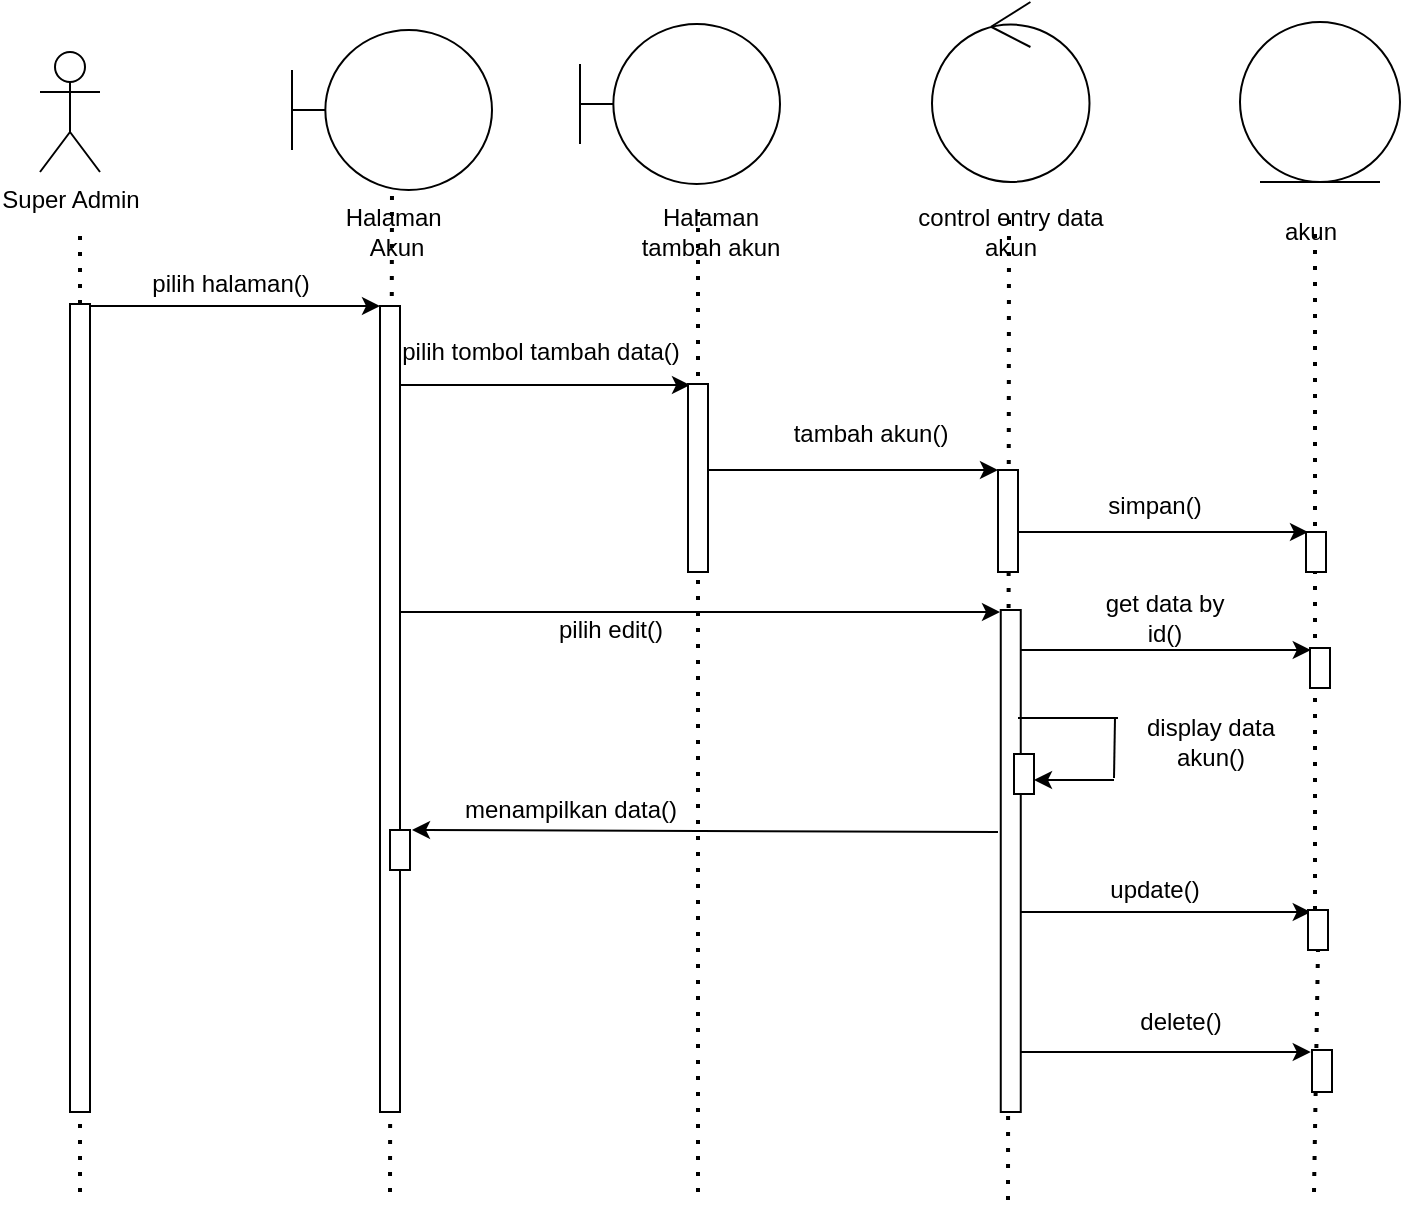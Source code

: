 <mxfile version="17.4.2" type="device"><diagram id="CYU599gI4RkYDzXrPOd1" name="Page-1"><mxGraphModel dx="868" dy="482" grid="1" gridSize="10" guides="1" tooltips="1" connect="1" arrows="1" fold="1" page="1" pageScale="1" pageWidth="850" pageHeight="1100" math="0" shadow="0"><root><mxCell id="0"/><mxCell id="1" parent="0"/><mxCell id="XRW6rpqDSACsXPOdKPbZ-31" value="" style="endArrow=none;dashed=1;html=1;dashPattern=1 3;strokeWidth=2;rounded=0;entryX=0.5;entryY=0.988;entryDx=0;entryDy=0;entryPerimeter=0;startArrow=none;" edge="1" parent="1" source="XRW6rpqDSACsXPOdKPbZ-46"><mxGeometry width="50" height="50" relative="1" as="geometry"><mxPoint x="737" y="670" as="sourcePoint"/><mxPoint x="737.5" y="195.52" as="targetPoint"/></mxGeometry></mxCell><mxCell id="XRW6rpqDSACsXPOdKPbZ-21" value="" style="endArrow=none;dashed=1;html=1;dashPattern=1 3;strokeWidth=2;rounded=0;entryX=0.5;entryY=0.988;entryDx=0;entryDy=0;entryPerimeter=0;" edge="1" parent="1"><mxGeometry width="50" height="50" relative="1" as="geometry"><mxPoint x="584" y="684" as="sourcePoint"/><mxPoint x="584.5" y="192.52" as="targetPoint"/></mxGeometry></mxCell><mxCell id="XRW6rpqDSACsXPOdKPbZ-17" value="" style="endArrow=none;dashed=1;html=1;dashPattern=1 3;strokeWidth=2;rounded=0;entryX=0.5;entryY=0.988;entryDx=0;entryDy=0;entryPerimeter=0;" edge="1" parent="1"><mxGeometry width="50" height="50" relative="1" as="geometry"><mxPoint x="429" y="680" as="sourcePoint"/><mxPoint x="429" y="190.0" as="targetPoint"/></mxGeometry></mxCell><mxCell id="XRW6rpqDSACsXPOdKPbZ-16" value="" style="endArrow=none;dashed=1;html=1;dashPattern=1 3;strokeWidth=2;rounded=0;entryX=0.5;entryY=0.988;entryDx=0;entryDy=0;entryPerimeter=0;" edge="1" parent="1" target="XRW6rpqDSACsXPOdKPbZ-5"><mxGeometry width="50" height="50" relative="1" as="geometry"><mxPoint x="275" y="680" as="sourcePoint"/><mxPoint x="275" y="200" as="targetPoint"/></mxGeometry></mxCell><mxCell id="XRW6rpqDSACsXPOdKPbZ-1" value="Super Admin" style="shape=umlActor;verticalLabelPosition=bottom;verticalAlign=top;html=1;outlineConnect=0;" vertex="1" parent="1"><mxGeometry x="100" y="110" width="30" height="60" as="geometry"/></mxCell><mxCell id="XRW6rpqDSACsXPOdKPbZ-5" value="" style="shape=umlBoundary;whiteSpace=wrap;html=1;" vertex="1" parent="1"><mxGeometry x="226" y="99" width="100" height="80" as="geometry"/></mxCell><mxCell id="XRW6rpqDSACsXPOdKPbZ-6" value="" style="shape=umlBoundary;whiteSpace=wrap;html=1;" vertex="1" parent="1"><mxGeometry x="370" y="96" width="100" height="80" as="geometry"/></mxCell><mxCell id="XRW6rpqDSACsXPOdKPbZ-7" value="" style="endArrow=none;dashed=1;html=1;dashPattern=1 3;strokeWidth=2;rounded=0;startArrow=none;" edge="1" parent="1" source="XRW6rpqDSACsXPOdKPbZ-8"><mxGeometry width="50" height="50" relative="1" as="geometry"><mxPoint x="120" y="624" as="sourcePoint"/><mxPoint x="120" y="200" as="targetPoint"/></mxGeometry></mxCell><mxCell id="XRW6rpqDSACsXPOdKPbZ-8" value="" style="html=1;points=[];perimeter=orthogonalPerimeter;" vertex="1" parent="1"><mxGeometry x="115" y="236" width="10" height="404" as="geometry"/></mxCell><mxCell id="XRW6rpqDSACsXPOdKPbZ-9" value="" style="endArrow=none;dashed=1;html=1;dashPattern=1 3;strokeWidth=2;rounded=0;" edge="1" parent="1" target="XRW6rpqDSACsXPOdKPbZ-8"><mxGeometry width="50" height="50" relative="1" as="geometry"><mxPoint x="120" y="680" as="sourcePoint"/><mxPoint x="120" y="200" as="targetPoint"/></mxGeometry></mxCell><mxCell id="XRW6rpqDSACsXPOdKPbZ-10" value="" style="endArrow=classic;html=1;rounded=0;" edge="1" parent="1"><mxGeometry width="50" height="50" relative="1" as="geometry"><mxPoint x="125" y="237" as="sourcePoint"/><mxPoint x="270" y="237" as="targetPoint"/></mxGeometry></mxCell><mxCell id="XRW6rpqDSACsXPOdKPbZ-11" value="" style="html=1;points=[];perimeter=orthogonalPerimeter;" vertex="1" parent="1"><mxGeometry x="270" y="237" width="10" height="403" as="geometry"/></mxCell><mxCell id="XRW6rpqDSACsXPOdKPbZ-12" value="pilih halaman()" style="text;html=1;resizable=0;autosize=1;align=center;verticalAlign=middle;points=[];fillColor=none;strokeColor=none;rounded=0;" vertex="1" parent="1"><mxGeometry x="150" y="216" width="90" height="20" as="geometry"/></mxCell><mxCell id="XRW6rpqDSACsXPOdKPbZ-13" value="" style="endArrow=classic;html=1;rounded=0;" edge="1" parent="1"><mxGeometry width="50" height="50" relative="1" as="geometry"><mxPoint x="280" y="276.5" as="sourcePoint"/><mxPoint x="425" y="276.5" as="targetPoint"/></mxGeometry></mxCell><mxCell id="XRW6rpqDSACsXPOdKPbZ-14" value="pilih tombol tambah data()" style="text;html=1;resizable=0;autosize=1;align=center;verticalAlign=middle;points=[];fillColor=none;strokeColor=none;rounded=0;" vertex="1" parent="1"><mxGeometry x="275" y="250" width="150" height="20" as="geometry"/></mxCell><mxCell id="XRW6rpqDSACsXPOdKPbZ-15" value="" style="html=1;points=[];perimeter=orthogonalPerimeter;" vertex="1" parent="1"><mxGeometry x="424" y="276" width="10" height="94" as="geometry"/></mxCell><mxCell id="XRW6rpqDSACsXPOdKPbZ-18" value="" style="endArrow=classic;html=1;rounded=0;" edge="1" parent="1"><mxGeometry width="50" height="50" relative="1" as="geometry"><mxPoint x="434" y="319" as="sourcePoint"/><mxPoint x="579" y="319" as="targetPoint"/></mxGeometry></mxCell><mxCell id="XRW6rpqDSACsXPOdKPbZ-19" value="" style="html=1;points=[];perimeter=orthogonalPerimeter;" vertex="1" parent="1"><mxGeometry x="579" y="319" width="10" height="51" as="geometry"/></mxCell><mxCell id="XRW6rpqDSACsXPOdKPbZ-23" value="" style="ellipse;shape=umlControl;whiteSpace=wrap;html=1;" vertex="1" parent="1"><mxGeometry x="546" y="85" width="78.75" height="90" as="geometry"/></mxCell><mxCell id="XRW6rpqDSACsXPOdKPbZ-24" value="Halaman&amp;nbsp;&lt;br&gt;Akun" style="text;html=1;resizable=0;autosize=1;align=center;verticalAlign=middle;points=[];fillColor=none;strokeColor=none;rounded=0;" vertex="1" parent="1"><mxGeometry x="243" y="185" width="70" height="30" as="geometry"/></mxCell><mxCell id="XRW6rpqDSACsXPOdKPbZ-25" value="Halaman&lt;br&gt;tambah akun" style="text;html=1;resizable=0;autosize=1;align=center;verticalAlign=middle;points=[];fillColor=none;strokeColor=none;rounded=0;" vertex="1" parent="1"><mxGeometry x="395" y="185" width="80" height="30" as="geometry"/></mxCell><mxCell id="XRW6rpqDSACsXPOdKPbZ-26" value="control entry data&lt;br&gt;akun" style="text;html=1;resizable=0;autosize=1;align=center;verticalAlign=middle;points=[];fillColor=none;strokeColor=none;rounded=0;" vertex="1" parent="1"><mxGeometry x="530" y="185" width="110" height="30" as="geometry"/></mxCell><mxCell id="XRW6rpqDSACsXPOdKPbZ-27" value="tambah akun()" style="text;html=1;resizable=0;autosize=1;align=center;verticalAlign=middle;points=[];fillColor=none;strokeColor=none;rounded=0;" vertex="1" parent="1"><mxGeometry x="470" y="291" width="90" height="20" as="geometry"/></mxCell><mxCell id="XRW6rpqDSACsXPOdKPbZ-28" value="" style="endArrow=classic;html=1;rounded=0;" edge="1" parent="1"><mxGeometry width="50" height="50" relative="1" as="geometry"><mxPoint x="589" y="350" as="sourcePoint"/><mxPoint x="734" y="350" as="targetPoint"/></mxGeometry></mxCell><mxCell id="XRW6rpqDSACsXPOdKPbZ-29" value="" style="html=1;points=[];perimeter=orthogonalPerimeter;" vertex="1" parent="1"><mxGeometry x="733" y="350" width="10" height="20" as="geometry"/></mxCell><mxCell id="XRW6rpqDSACsXPOdKPbZ-32" value="" style="ellipse;shape=umlEntity;whiteSpace=wrap;html=1;" vertex="1" parent="1"><mxGeometry x="700" y="95" width="80" height="80" as="geometry"/></mxCell><mxCell id="XRW6rpqDSACsXPOdKPbZ-33" value="akun" style="text;html=1;resizable=0;autosize=1;align=center;verticalAlign=middle;points=[];fillColor=none;strokeColor=none;rounded=0;" vertex="1" parent="1"><mxGeometry x="715" y="190" width="40" height="20" as="geometry"/></mxCell><mxCell id="XRW6rpqDSACsXPOdKPbZ-34" value="" style="endArrow=classic;html=1;rounded=0;" edge="1" parent="1"><mxGeometry width="50" height="50" relative="1" as="geometry"><mxPoint x="280" y="390" as="sourcePoint"/><mxPoint x="580" y="390" as="targetPoint"/></mxGeometry></mxCell><mxCell id="XRW6rpqDSACsXPOdKPbZ-35" value="" style="html=1;points=[];perimeter=orthogonalPerimeter;" vertex="1" parent="1"><mxGeometry x="580.38" y="389" width="10" height="251" as="geometry"/></mxCell><mxCell id="XRW6rpqDSACsXPOdKPbZ-36" value="simpan()" style="text;html=1;resizable=0;autosize=1;align=center;verticalAlign=middle;points=[];fillColor=none;strokeColor=none;rounded=0;" vertex="1" parent="1"><mxGeometry x="626.75" y="327" width="60" height="20" as="geometry"/></mxCell><mxCell id="XRW6rpqDSACsXPOdKPbZ-37" value="pilih edit()" style="text;html=1;resizable=0;autosize=1;align=center;verticalAlign=middle;points=[];fillColor=none;strokeColor=none;rounded=0;" vertex="1" parent="1"><mxGeometry x="350" y="389" width="70" height="20" as="geometry"/></mxCell><mxCell id="XRW6rpqDSACsXPOdKPbZ-38" value="" style="endArrow=classic;html=1;rounded=0;" edge="1" parent="1"><mxGeometry width="50" height="50" relative="1" as="geometry"><mxPoint x="590.38" y="409" as="sourcePoint"/><mxPoint x="735.38" y="409" as="targetPoint"/></mxGeometry></mxCell><mxCell id="XRW6rpqDSACsXPOdKPbZ-39" value="" style="html=1;points=[];perimeter=orthogonalPerimeter;" vertex="1" parent="1"><mxGeometry x="735" y="408" width="10" height="20" as="geometry"/></mxCell><mxCell id="XRW6rpqDSACsXPOdKPbZ-40" value="get data by&lt;br&gt;id()" style="text;html=1;resizable=0;autosize=1;align=center;verticalAlign=middle;points=[];fillColor=none;strokeColor=none;rounded=0;" vertex="1" parent="1"><mxGeometry x="626.75" y="378" width="70" height="30" as="geometry"/></mxCell><mxCell id="XRW6rpqDSACsXPOdKPbZ-41" value="" style="html=1;points=[];perimeter=orthogonalPerimeter;" vertex="1" parent="1"><mxGeometry x="587" y="461" width="10" height="20" as="geometry"/></mxCell><mxCell id="XRW6rpqDSACsXPOdKPbZ-42" value="" style="endArrow=none;html=1;rounded=0;endFill=0;startArrow=classic;startFill=1;exitX=1.1;exitY=0;exitDx=0;exitDy=0;exitPerimeter=0;" edge="1" parent="1" source="XRW6rpqDSACsXPOdKPbZ-43"><mxGeometry width="50" height="50" relative="1" as="geometry"><mxPoint x="310" y="510" as="sourcePoint"/><mxPoint x="579" y="500" as="targetPoint"/></mxGeometry></mxCell><mxCell id="XRW6rpqDSACsXPOdKPbZ-43" value="" style="html=1;points=[];perimeter=orthogonalPerimeter;" vertex="1" parent="1"><mxGeometry x="275" y="499" width="10" height="20" as="geometry"/></mxCell><mxCell id="XRW6rpqDSACsXPOdKPbZ-44" value="menampilkan data()" style="text;html=1;resizable=0;autosize=1;align=center;verticalAlign=middle;points=[];fillColor=none;strokeColor=none;rounded=0;" vertex="1" parent="1"><mxGeometry x="305" y="479" width="120" height="20" as="geometry"/></mxCell><mxCell id="XRW6rpqDSACsXPOdKPbZ-45" value="" style="endArrow=classic;html=1;rounded=0;" edge="1" parent="1"><mxGeometry width="50" height="50" relative="1" as="geometry"><mxPoint x="590.38" y="540" as="sourcePoint"/><mxPoint x="735.38" y="540" as="targetPoint"/></mxGeometry></mxCell><mxCell id="XRW6rpqDSACsXPOdKPbZ-46" value="" style="html=1;points=[];perimeter=orthogonalPerimeter;" vertex="1" parent="1"><mxGeometry x="734" y="539" width="10" height="20" as="geometry"/></mxCell><mxCell id="XRW6rpqDSACsXPOdKPbZ-47" value="" style="endArrow=none;dashed=1;html=1;dashPattern=1 3;strokeWidth=2;rounded=0;entryX=0.5;entryY=0.988;entryDx=0;entryDy=0;entryPerimeter=0;" edge="1" parent="1" target="XRW6rpqDSACsXPOdKPbZ-46"><mxGeometry width="50" height="50" relative="1" as="geometry"><mxPoint x="737" y="680" as="sourcePoint"/><mxPoint x="737.5" y="195.52" as="targetPoint"/></mxGeometry></mxCell><mxCell id="XRW6rpqDSACsXPOdKPbZ-48" value="update()" style="text;html=1;resizable=0;autosize=1;align=center;verticalAlign=middle;points=[];fillColor=none;strokeColor=none;rounded=0;" vertex="1" parent="1"><mxGeometry x="626.75" y="519" width="60" height="20" as="geometry"/></mxCell><mxCell id="XRW6rpqDSACsXPOdKPbZ-49" value="" style="endArrow=classic;html=1;rounded=0;" edge="1" parent="1"><mxGeometry width="50" height="50" relative="1" as="geometry"><mxPoint x="590.38" y="610" as="sourcePoint"/><mxPoint x="735.38" y="610" as="targetPoint"/></mxGeometry></mxCell><mxCell id="XRW6rpqDSACsXPOdKPbZ-52" value="" style="html=1;points=[];perimeter=orthogonalPerimeter;" vertex="1" parent="1"><mxGeometry x="736" y="609" width="10" height="21" as="geometry"/></mxCell><mxCell id="XRW6rpqDSACsXPOdKPbZ-53" value="delete()" style="text;html=1;resizable=0;autosize=1;align=center;verticalAlign=middle;points=[];fillColor=none;strokeColor=none;rounded=0;" vertex="1" parent="1"><mxGeometry x="640" y="585" width="60" height="20" as="geometry"/></mxCell><mxCell id="XRW6rpqDSACsXPOdKPbZ-55" value="" style="endArrow=classic;html=1;rounded=0;entryX=1.3;entryY=0.45;entryDx=0;entryDy=0;entryPerimeter=0;" edge="1" parent="1"><mxGeometry width="50" height="50" relative="1" as="geometry"><mxPoint x="637" y="474" as="sourcePoint"/><mxPoint x="597" y="474" as="targetPoint"/></mxGeometry></mxCell><mxCell id="XRW6rpqDSACsXPOdKPbZ-56" value="" style="endArrow=none;html=1;rounded=0;" edge="1" parent="1"><mxGeometry width="50" height="50" relative="1" as="geometry"><mxPoint x="589" y="443" as="sourcePoint"/><mxPoint x="639" y="443" as="targetPoint"/></mxGeometry></mxCell><mxCell id="XRW6rpqDSACsXPOdKPbZ-57" value="" style="endArrow=none;html=1;rounded=0;" edge="1" parent="1"><mxGeometry width="50" height="50" relative="1" as="geometry"><mxPoint x="637.5" y="443" as="sourcePoint"/><mxPoint x="637" y="473" as="targetPoint"/></mxGeometry></mxCell><mxCell id="XRW6rpqDSACsXPOdKPbZ-58" value="display data&lt;br&gt;akun()" style="text;html=1;resizable=0;autosize=1;align=center;verticalAlign=middle;points=[];fillColor=none;strokeColor=none;rounded=0;" vertex="1" parent="1"><mxGeometry x="645" y="440" width="80" height="30" as="geometry"/></mxCell></root></mxGraphModel></diagram></mxfile>
